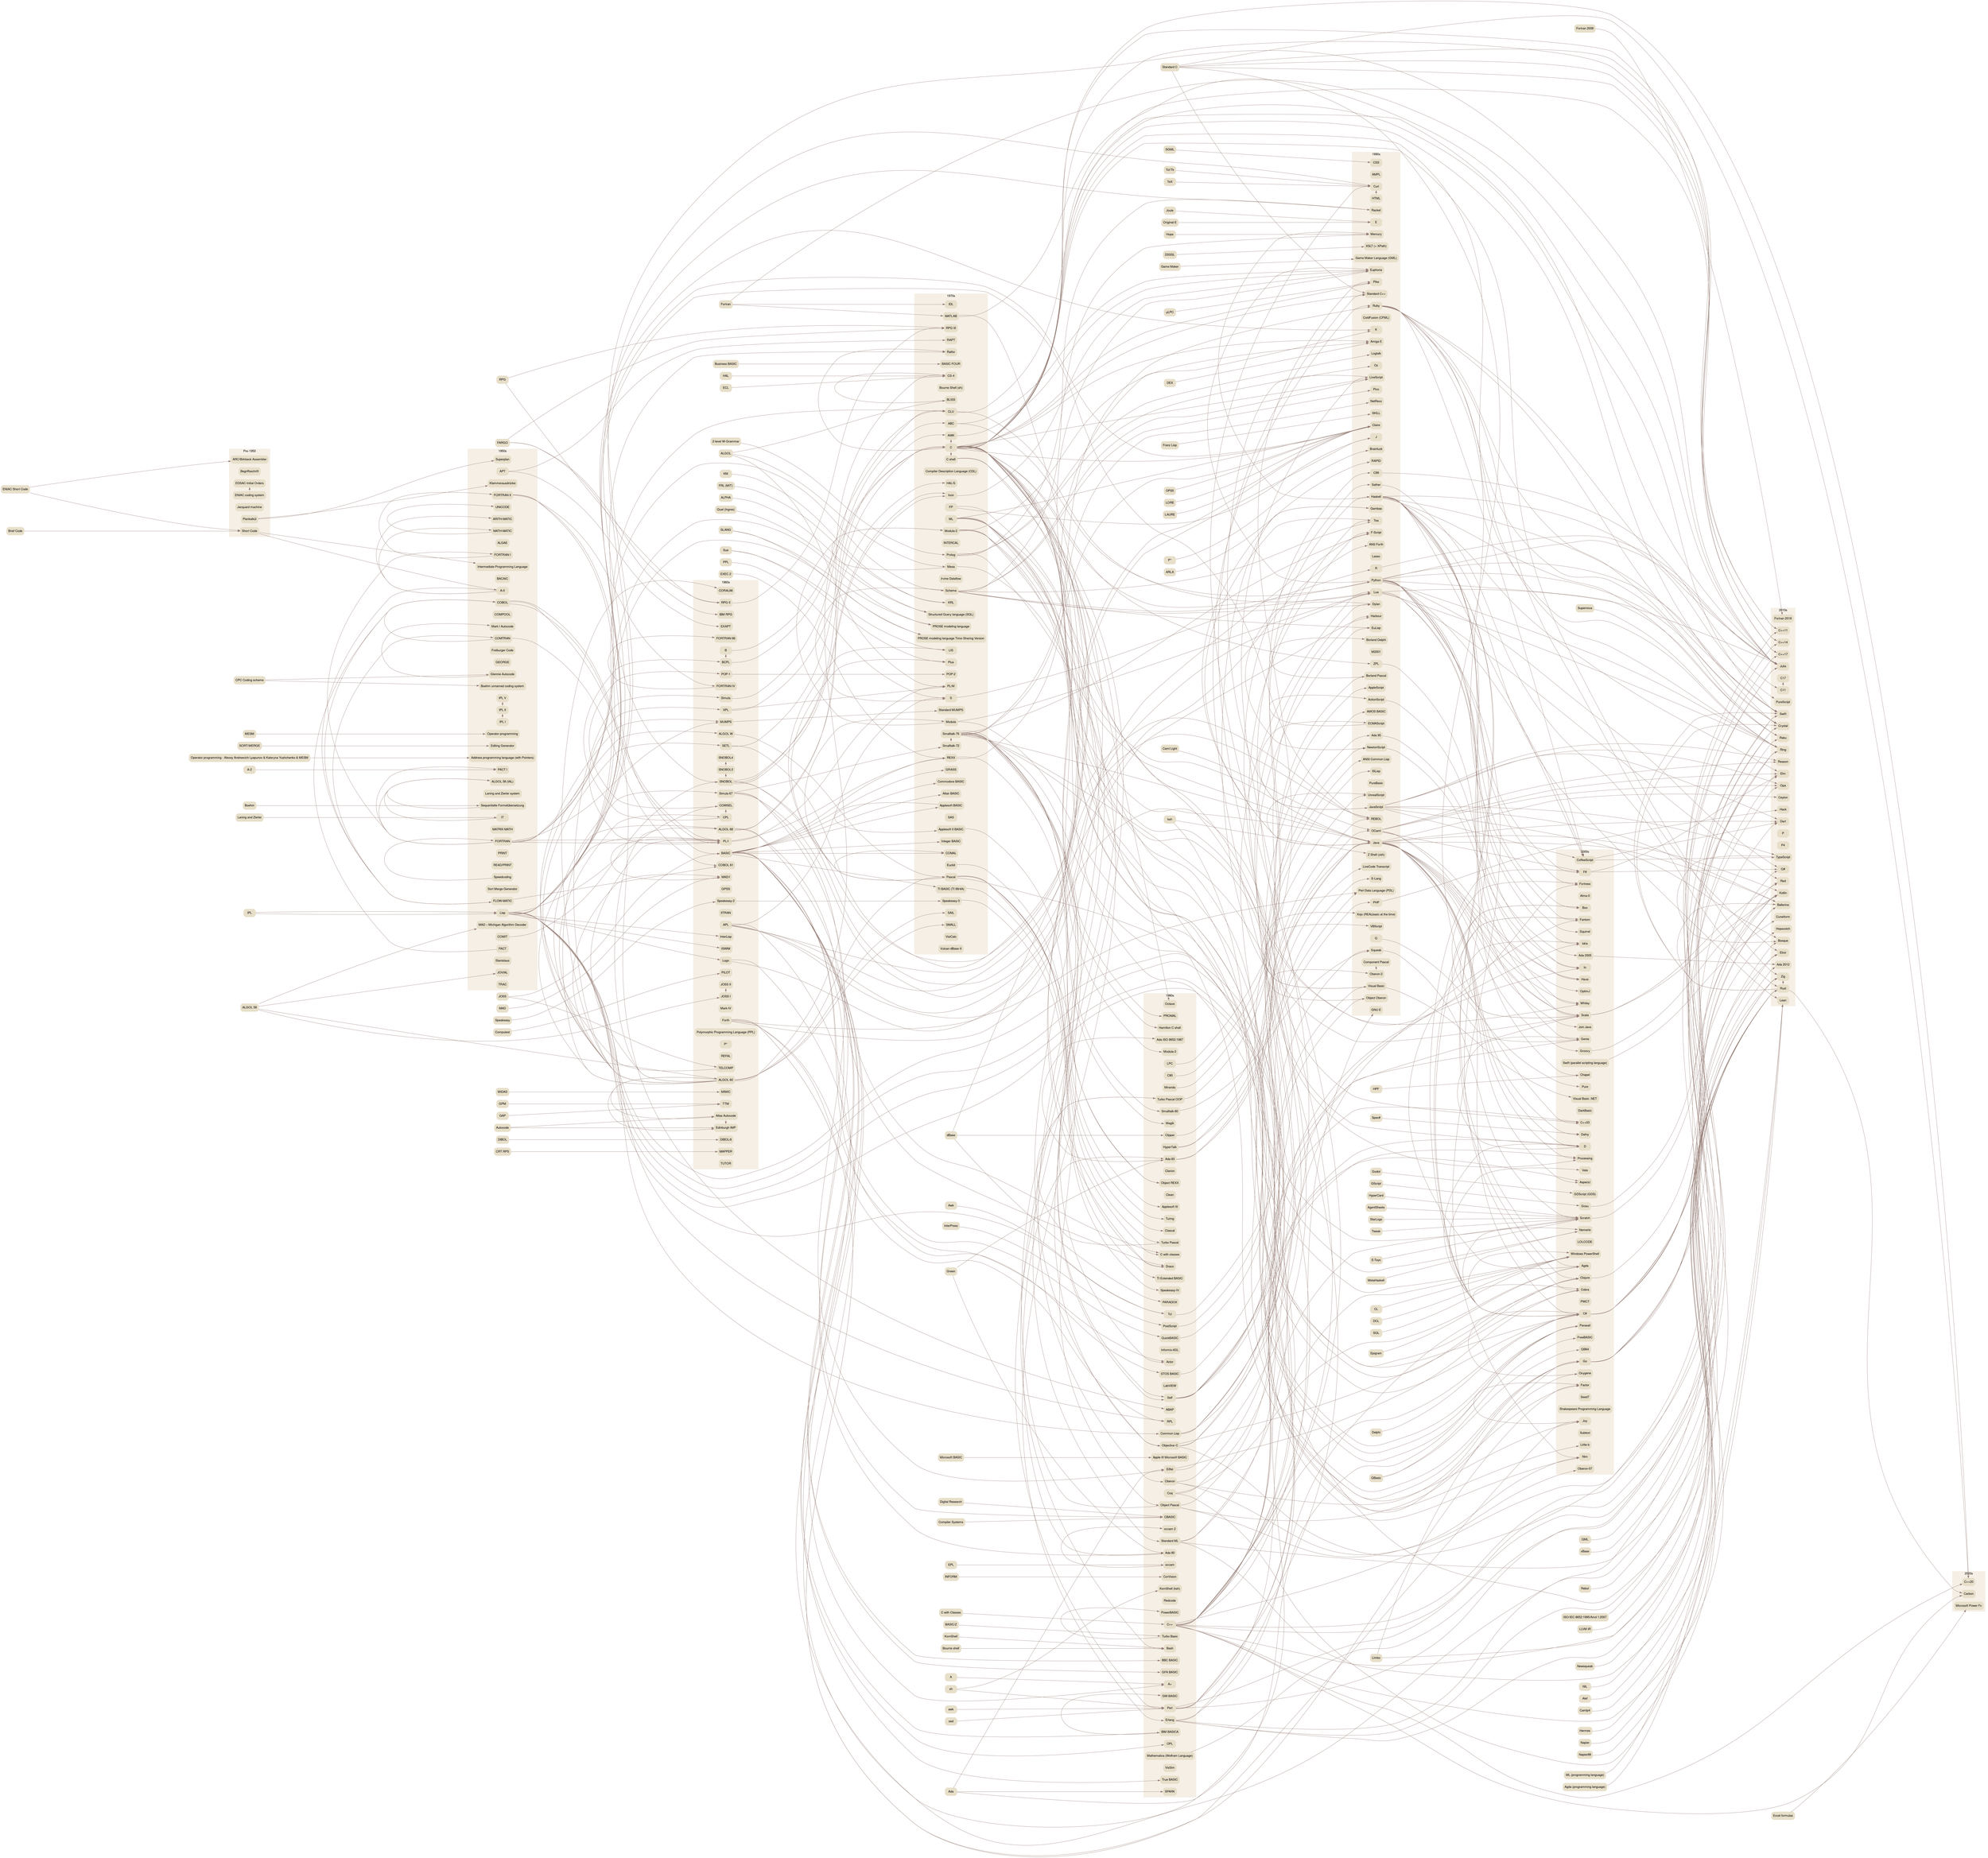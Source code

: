digraph languages {

  fontname="Helvetica,Arial,sans-serif";
  node[fontname="Helvetica,Arial,sans-serif"];
  edge[fontname="Helvetica,Arial,sans-serif",color="#967E76"];
  node[color="#E8DFCA",shape="box",style="filled,rounded"];
  newrank=true;
  rankdir=LR;
  ranksep=10;

  
    subgraph cluster4 {
      peripheries=0;
      bgcolor="#F5EFE6";
      label="Pre-1950";
      rank=same;
      
        "ARC/Birkbeck Assembler";
      
        "Begriffsschrift";
      
        "EDSAC Initial Orders";
      
        "ENIAC coding system";
      
        "Jacquard machine";
      
        "Plankalkül";
      
        "Short Code";
      
    }
  
    subgraph cluster5 {
      peripheries=0;
      bgcolor="#F5EFE6";
      label="1950s";
      rank=same;
      
        "A-0";
      
        "ALGAE";
      
        "ALGOL 58 (IAL)";
      
        "APT";
      
        "ARITH-MATIC";
      
        "Address programming language (with Pointers)";
      
        "BACAIC";
      
        "Boehm unnamed coding system";
      
        "COBOL";
      
        "COMIT";
      
        "COMPOOL";
      
        "COMTRAN";
      
        "Editing Generator";
      
        "FACT";
      
        "FLOW-MATIC";
      
        "FORTRAN";
      
        "FORTRAN I";
      
        "FORTRAN II";
      
        "Freiburger Code";
      
        "GEORGE";
      
        "Glennie Autocode";
      
        "IPL I";
      
        "IPL II";
      
        "IPL V";
      
        "IT";
      
        "Intermediate Programming Language";
      
        "JOVIAL";
      
        "Klammerausdrücke";
      
        "Laning and Zierler system";
      
        "Lisp";
      
        "MAD – Michigan Algorithm Decoder";
      
        "MATH-MATIC";
      
        "MATRIX MATH";
      
        "Mark I Autocode";
      
        "Operator programming";
      
        "PACT I";
      
        "PRINT";
      
        "READ/PRINT";
      
        "Sequentielle Formelübersetzung";
      
        "Short Code";
      
        "Sort Merge Generator";
      
        "Speedcoding";
      
        "Stanislaus";
      
        "Superplan";
      
        "TRAC";
      
        "UNICODE";
      
    }
  
    subgraph cluster6 {
      peripheries=0;
      bgcolor="#F5EFE6";
      label="1960s";
      rank=same;
      
        "ALGOL 60";
      
        "ALGOL 68";
      
        "ALGOL W";
      
        "APL";
      
        "Atlas Autocode";
      
        "B";
      
        "BASIC";
      
        "BCPL";
      
        "COBOL 61";
      
        "COMIT";
      
        "CORAL66";
      
        "COWSEL";
      
        "CPL";
      
        "DIBOL-8";
      
        "EXAPT";
      
        "Edinburgh IMP";
      
        "FORTRAN 66";
      
        "FORTRAN IV";
      
        "Forth";
      
        "GPSS";
      
        "IBM RPG";
      
        "IITRAN";
      
        "ISWIM";
      
        "InterLisp";
      
        "JOSS I";
      
        "JOSS II";
      
        "Logo";
      
        "MAD/I";
      
        "MAPPER";
      
        "MIMIC";
      
        "MUMPS";
      
        "Mark-IV";
      
        "PILOT";
      
        "PL/I";
      
        "POP-1";
      
        "Polymorphic Programming Language (PPL)";
      
        "P′′";
      
        "REFAL";
      
        "RPG II";
      
        "SETL";
      
        "SNOBOL";
      
        "SNOBOL3";
      
        "SNOBOL4";
      
        "Simula";
      
        "Simula 67";
      
        "Speakeasy-2";
      
        "TELCOMP";
      
        "TRAC";
      
        "TTM";
      
        "TUTOR";
      
        "XPL";
      
    }
  
    subgraph cluster7 {
      peripheries=0;
      bgcolor="#F5EFE6";
      label="1970s";
      rank=same;
      
        "ABC";
      
        "AWK";
      
        "Altair BASIC";
      
        "Applesoft BASIC";
      
        "Applesoft II BASIC";
      
        "BASIC FOUR";
      
        "BLISS";
      
        "Bourne Shell (sh)";
      
        "C";
      
        "C shell";
      
        "CLU";
      
        "COMAL";
      
        "CS-4";
      
        "Commodore BASIC";
      
        "Compiler Description Language (CDL)";
      
        "Euclid";
      
        "FP";
      
        "Forth";
      
        "GRASS";
      
        "HAL/S";
      
        "IDL";
      
        "INTERCAL";
      
        "Icon";
      
        "Integer BASIC";
      
        "Irvine Dataflow";
      
        "KRL";
      
        "LIS";
      
        "MATLAB";
      
        "ML";
      
        "Mesa";
      
        "Modula";
      
        "Modula-2";
      
        "PL/M";
      
        "POP-2";
      
        "PROSE modeling language";
      
        "PROSE modeling language Time-Sharing Version";
      
        "Pascal";
      
        "Plus";
      
        "Prolog";
      
        "RAPT";
      
        "REXX";
      
        "RPG III";
      
        "Ratfor";
      
        "S";
      
        "SAIL";
      
        "SAS";
      
        "SMALL";
      
        "Scheme";
      
        "Smalltalk-72";
      
        "Smalltalk-76";
      
        "Speakeasy-3";
      
        "Standard MUMPS";
      
        "Structured Query language (SQL)";
      
        "TI BASIC (TI 99/4A)";
      
        "VisiCalc";
      
        "Vulcan dBase-II";
      
    }
  
    subgraph cluster8 {
      peripheries=0;
      bgcolor="#F5EFE6";
      label="1980s";
      rank=same;
      
        "A+";
      
        "ABAP";
      
        "Actor";
      
        "Ada 80";
      
        "Ada 83";
      
        "Ada ISO 8652:1987";
      
        "Apple III Microsoft BASIC";
      
        "Applesoft III";
      
        "BBC BASIC";
      
        "Bash";
      
        "C with classes";
      
        "C++";
      
        "C90";
      
        "CBASIC";
      
        "Clarion";
      
        "Clascal";
      
        "Clean";
      
        "Clipper";
      
        "Common Lisp";
      
        "Coq";
      
        "CorVision";
      
        "Draco";
      
        "Eiffel";
      
        "Erlang";
      
        "GFA BASIC";
      
        "GW-BASIC";
      
        "Hamilton C shell";
      
        "HyperTalk";
      
        "IBM BASICA";
      
        "Informix-4GL";
      
        "KornShell (ksh)";
      
        "LPC";
      
        "LabVIEW";
      
        "Magik";
      
        "Mathematica (Wolfram Language)";
      
        "Miranda";
      
        "Modula-3";
      
        "OPL";
      
        "Oberon";
      
        "Object Pascal";
      
        "Object REXX";
      
        "Objective-C";
      
        "Octave";
      
        "PARADOX";
      
        "PROMAL";
      
        "Perl";
      
        "PostScript";
      
        "PowerBASIC";
      
        "QuickBASIC";
      
        "RPL";
      
        "Redcode";
      
        "SPARK";
      
        "STOS BASIC";
      
        "Self";
      
        "Smalltalk-80";
      
        "Speakeasy-IV";
      
        "Standard ML";
      
        "TI Extended BASIC";
      
        "Tcl";
      
        "True BASIC";
      
        "Turbo Basic";
      
        "Turbo Pascal";
      
        "Turbo Pascal OOP";
      
        "Turing";
      
        "VisSim";
      
        "occam";
      
        "occam 2";
      
    }
  
    subgraph cluster9 {
      peripheries=0;
      bgcolor="#F5EFE6";
      label="1990s";
      rank=same;
      
        "AMOS BASIC";
      
        "AMPL";
      
        "ANS Forth";
      
        "ANSI Common Lisp";
      
        "ActionScript";
      
        "Ada 95";
      
        "Amiga E";
      
        "AppleScript";
      
        "Borland Delphi";
      
        "Borland Pascal";
      
        "Brainfuck";
      
        "C99";
      
        "CSS";
      
        "Claire";
      
        "ColdFusion (CFML)";
      
        "Component Pascal";
      
        "Curl";
      
        "Dylan";
      
        "E";
      
        "ECMAScript";
      
        "EuLisp";
      
        "Euphoria";
      
        "F-Script";
      
        "GNU E";
      
        "Gambas";
      
        "Game Maker Language (GML)";
      
        "HTML";
      
        "Harbour";
      
        "Haskell";
      
        "ISLisp";
      
        "J";
      
        "Java";
      
        "JavaScript";
      
        "K";
      
        "Lasso";
      
        "LiveCode Transcript";
      
        "LiveScript";
      
        "Logtalk";
      
        "Lua";
      
        "M2001";
      
        "Mercury";
      
        "NetRexx";
      
        "NewtonScript";
      
        "OCaml";
      
        "Oberon-2";
      
        "Object Oberon";
      
        "Oz";
      
        "PHP";
      
        "Perl Data Language (PDL)";
      
        "Pico";
      
        "Pike";
      
        "PureBasic";
      
        "Python";
      
        "Q";
      
        "R";
      
        "RAPID";
      
        "REBOL";
      
        "Racket";
      
        "Ruby";
      
        "S-Lang";
      
        "SKILL";
      
        "Sather";
      
        "Self";
      
        "Squeak";
      
        "Standard C++";
      
        "Tea";
      
        "UnrealScript";
      
        "VBScript";
      
        "Visual Basic";
      
        "XSLT (+ XPath)";
      
        "Xojo (REALbasic at the time)";
      
        "Z Shell (zsh)";
      
        "ZPL";
      
    }
  
    subgraph cluster10 {
      peripheries=0;
      bgcolor="#F5EFE6";
      label="2000s";
      rank=same;
      
        "Ada 2005";
      
        "Agda";
      
        "Alma-0";
      
        "AspectJ";
      
        "Boo";
      
        "C#";
      
        "C++03";
      
        "Chapel";
      
        "Clojure";
      
        "Cobra";
      
        "CoffeeScript";
      
        "D";
      
        "Dafny";
      
        "DarkBasic";
      
        "F#";
      
        "Factor";
      
        "Fantom";
      
        "Fortress";
      
        "FreeBASIC";
      
        "GDScript (GDS)";
      
        "Genie";
      
        "Go";
      
        "Gosu";
      
        "Groovy";
      
        "Haxe";
      
        "Idris";
      
        "Io";
      
        "Join Java";
      
        "Joy";
      
        "LOLCODE";
      
        "Little b";
      
        "Nemerle";
      
        "Nim";
      
        "Oberon-07";
      
        "OptimJ";
      
        "Oxygene";
      
        "PWCT";
      
        "Parasail";
      
        "Processing";
      
        "Pure";
      
        "QB64";
      
        "Scala";
      
        "Scratch";
      
        "Seed7";
      
        "Shakespeare Programming Language";
      
        "Squirrel";
      
        "Subtext";
      
        "Swift (parallel scripting language)";
      
        "Vala";
      
        "Visual Basic .NET";
      
        "Whiley";
      
        "Windows PowerShell";
      
    }
  
    subgraph cluster11 {
      peripheries=0;
      bgcolor="#F5EFE6";
      label="2010s";
      rank=same;
      
        "Ada 2012";
      
        "Ballerina";
      
        "Bosque";
      
        "C++11";
      
        "C++14";
      
        "C++17";
      
        "C11";
      
        "C17";
      
        "Ceylon";
      
        "Crystal";
      
        "Cuneiform";
      
        "Dart";
      
        "Elixir";
      
        "Elm";
      
        "Fortran 2018";
      
        "Hack";
      
        "Hopscotch";
      
        "Julia";
      
        "Kotlin";
      
        "Lean";
      
        "Opa";
      
        "P";
      
        "P4";
      
        "PureScript";
      
        "Q#";
      
        "Raku";
      
        "Reason";
      
        "Red";
      
        "Ring";
      
        "Rust";
      
        "Swift";
      
        "TypeScript";
      
        "Zig";
      
    }
  
    subgraph cluster12 {
      peripheries=0;
      bgcolor="#F5EFE6";
      label="2020s";
      rank=same;
      
        "C++20";
      
        "Carbon";
      
        "Microsoft Power Fx";
      
    }
  

  
    
      
        "ENIAC Short Code" -> "ARC/Birkbeck Assembler";
      
    
      
        "ENIAC coding system" -> "EDSAC Initial Orders";
      
    
      
        "ENIAC Short Code" -> "Short Code";
      
    
  
    
      
        "Brief Code" -> "Short Code";
      
    
      
        "Plankalkül" -> "Superplan";
      
    
      
        "Short Code" -> "Intermediate Programming Language";
      
    
      
        "CPC Coding scheme" -> "Boehm unnamed coding system";
      
    
      
        "Plankalkül" -> "Klammerausdrücke";
      
    
      
        "Short Code" -> "A-0";
      
    
      
        "CPC Coding scheme" -> "Glennie Autocode";
      
    
      
        "MESM" -> "Operator programming";
      
    
      
        "SORT/MERGE" -> "Editing Generator";
      
    
      
        "Glennie Autocode" -> "Mark I Autocode";
      
    
      
        "Speedcoding" -> "FORTRAN";
      
    
      
        "A-0" -> "ARITH-MATIC";
      
    
      
        "A-0" -> "MATH-MATIC";
      
    
      
        "Operator programming - Alexey Andreevich Lyapunov & Kateryna Yushchenko & MESM" -> "Address programming language (with Pointers)";
      
    
      
        "A-0" -> "FLOW-MATIC";
      
    
      
        "FORTRAN" -> "PACT I";
      
    
      
        "A-2" -> "PACT I";
      
    
      
        "Boehm" -> "Sequentielle Formelübersetzung";
      
    
      
        "Laning and Zierler" -> "IT";
      
    
      
        "IPL I" -> "IPL II";
      
    
      
        "IPL" -> "Lisp";
      
    
      
        "FLOW-MATIC" -> "COMTRAN";
      
    
      
        "FORTRAN" -> "FORTRAN I";
      
    
      
        "MATH-MATIC" -> "UNICODE";
      
    
      
        "FORTRAN I" -> "FORTRAN II";
      
    
      
        "FORTRAN" -> "ALGOL 58 (IAL)";
      
    
      
        "IT" -> "ALGOL 58 (IAL)";
      
    
      
        "Sequentielle Formelübersetzung" -> "ALGOL 58 (IAL)";
      
    
      
        "IPL II" -> "IPL V";
      
    
      
        "FLOW-MATIC" -> "COBOL";
      
    
      
        "COMTRAN" -> "COBOL";
      
    
      
        "FACT" -> "COBOL";
      
    
      
        "ALGOL 58" -> "JOVIAL";
      
    
      
        "IPL" -> "Lisp";
      
    
      
        "ALGOL 58" -> "MAD – Michigan Algorithm Decoder";
      
    
  
    
      
        "ALGOL 58" -> "ALGOL 60";
      
    
      
        "FLOW-MATIC" -> "COBOL 61";
      
    
      
        "COMTRAN" -> "COBOL 61";
      
    
      
        "FORTRAN II" -> "FORTRAN IV";
      
    
      
        "ALGOL 60" -> "Simula";
      
    
      
        "FORTRAN II" -> "SNOBOL";
      
    
      
        "COMIT" -> "SNOBOL";
      
    
      
        "ALGOL 60" -> "CPL";
      
    
      
        "SNOBOL" -> "SNOBOL3";
      
    
      
        "ALGOL 60" -> "ALGOL 68";
      
    
      
        "ALGOL 58" -> "JOSS I";
      
    
      
        "MIDAS" -> "MIMIC";
      
    
      
        "CPL" -> "COWSEL";
      
    
      
        "Lisp" -> "COWSEL";
      
    
      
        "ALGOL 60" -> "PL/I";
      
    
      
        "COBOL" -> "PL/I";
      
    
      
        "FORTRAN" -> "PL/I";
      
    
      
        "FORTRAN II" -> "BASIC";
      
    
      
        "JOSS" -> "BASIC";
      
    
      
        "FARGO" -> "IBM RPG";
      
    
      
        "Speakeasy" -> "Speakeasy-2";
      
    
      
        "FARGO" -> "RPG II";
      
    
      
        "RPG" -> "RPG II";
      
    
      
        "MAD" -> "MAD/I";
      
    
      
        "ALGOL 60" -> "MAD/I";
      
    
      
        "PL/I" -> "MAD/I";
      
    
      
        "JOSS" -> "TELCOMP";
      
    
      
        "ALGOL 60" -> "Atlas Autocode";
      
    
      
        "Autocode" -> "Atlas Autocode";
      
    
      
        "JOSS I" -> "JOSS II";
      
    
      
        "ALGOL 60" -> "ALGOL W";
      
    
      
        "FORTRAN IV" -> "FORTRAN 66";
      
    
      
        "Lisp" -> "ISWIM";
      
    
      
        "ALGOL 60" -> "CORAL66";
      
    
      
        "CPL" -> "BCPL";
      
    
      
        "FORTRAN" -> "MUMPS";
      
    
      
        "TELCOMP" -> "MUMPS";
      
    
      
        "ALGOL 60" -> "Simula 67";
      
    
      
        "Lisp" -> "InterLisp";
      
    
      
        "APT" -> "EXAPT";
      
    
      
        "SNOBOL3" -> "SNOBOL4";
      
    
      
        "PL/I" -> "XPL";
      
    
      
        "ALGOL 60" -> "ALGOL 68";
      
    
      
        "COWSEL" -> "POP-1";
      
    
      
        "DIBOL" -> "DIBOL-8";
      
    
      
        "Lisp" -> "Logo";
      
    
      
        "CRT RPS" -> "MAPPER";
      
    
      
        "GAP" -> "TTM";
      
    
      
        "GPM" -> "TTM";
      
    
      
        "Computest" -> "PILOT";
      
    
      
        "ALGOL 60" -> "PL/I";
      
    
      
        "COBOL" -> "PL/I";
      
    
      
        "FORTRAN" -> "PL/I";
      
    
      
        "BCPL" -> "B";
      
    
      
        "ALGOL 60" -> "SETL";
      
    
      
        "ALGOL 60" -> "Edinburgh IMP";
      
    
      
        "Autocode" -> "Edinburgh IMP";
      
    
      
        "Atlas Autocode" -> "Edinburgh IMP";
      
    
  
    
      
        "POP-1" -> "POP-2";
      
    
      
        "ALGOL 60" -> "SAIL";
      
    
      
        "ALGOL 60" -> "Pascal";
      
    
      
        "ALGOL W" -> "Pascal";
      
    
      
        "ALGOL" -> "BLISS";
      
    
      
        "KM" -> "KRL";
      
    
      
        "FRL (MIT)" -> "KRL";
      
    
      
        "Simula 67" -> "Smalltalk-72";
      
    
      
        "PL/I" -> "PL/M";
      
    
      
        "ALGOL" -> "PL/M";
      
    
      
        "XPL" -> "PL/M";
      
    
      
        "B" -> "C";
      
    
      
        "BCPL" -> "C";
      
    
      
        "ALGOL 68" -> "C";
      
    
      
        "2-level W-Grammar" -> "Prolog";
      
    
      
        "ALPHA" -> "Structured Query language (SQL)";
      
    
      
        "Quel (Ingres)" -> "Structured Query language (SQL)";
      
    
      
        "Pascal" -> "COMAL";
      
    
      
        "BASIC" -> "COMAL";
      
    
      
        "Pascal" -> "LIS";
      
    
      
        "Sue" -> "LIS";
      
    
      
        "Speakeasy-2" -> "Speakeasy-3";
      
    
      
        "ALGOL 60" -> "CLU";
      
    
      
        "Lisp" -> "CLU";
      
    
      
        "Simula" -> "CLU";
      
    
      
        "BASIC" -> "GRASS";
      
    
      
        "Business BASIC" -> "BASIC FOUR";
      
    
      
        "SLANG" -> "PROSE modeling language";
      
    
      
        "FORTRAN" -> "PROSE modeling language";
      
    
      
        "SETL" -> "ABC";
      
    
      
        "SLANG" -> "PROSE modeling language Time-Sharing Version";
      
    
      
        "FORTRAN" -> "PROSE modeling language Time-Sharing Version";
      
    
      
        "Lisp" -> "Scheme";
      
    
      
        "BASIC" -> "Altair BASIC";
      
    
      
        "ALGOL 68" -> "CS-4";
      
    
      
        "BLISS" -> "CS-4";
      
    
      
        "ECL" -> "CS-4";
      
    
      
        "HAL" -> "CS-4";
      
    
      
        "Pascal" -> "Modula";
      
    
      
        "Pascal" -> "Plus";
      
    
      
        "Sue" -> "Plus";
      
    
      
        "Smalltalk-72" -> "Smalltalk-76";
      
    
      
        "ALGOL" -> "Mesa";
      
    
      
        "C" -> "Ratfor";
      
    
      
        "FORTRAN" -> "Ratfor";
      
    
      
        "APL" -> "S";
      
    
      
        "PPL" -> "S";
      
    
      
        "Scheme" -> "S";
      
    
      
        "BASIC" -> "Integer BASIC";
      
    
      
        "BASIC" -> "Commodore BASIC";
      
    
      
        "Fortran" -> "IDL";
      
    
      
        "MUMPS" -> "Standard MUMPS";
      
    
      
        "SNOBOL" -> "Icon";
      
    
      
        "BASIC" -> "Applesoft BASIC";
      
    
      
        "APT" -> "RAPT";
      
    
      
        "C" -> "C shell";
      
    
      
        "FARGO" -> "RPG III";
      
    
      
        "RPG" -> "RPG III";
      
    
      
        "RPG II" -> "RPG III";
      
    
      
        "XPL" -> "HAL/S";
      
    
      
        "Applesoft BASIC" -> "Applesoft II BASIC";
      
    
      
        "Fortran" -> "MATLAB";
      
    
      
        "ALGOL 60" -> "SMALL";
      
    
      
        "BASIC" -> "TI BASIC (TI 99/4A)";
      
    
      
        "Modula" -> "Modula-2";
      
    
      
        "Mesa" -> "Modula-2";
      
    
      
        "PL/I" -> "REXX";
      
    
      
        "BASIC" -> "REXX";
      
    
      
        "EXEC 2" -> "REXX";
      
    
      
        "C" -> "AWK";
      
    
      
        "SNOBOL" -> "AWK";
      
    
      
        "SNOBOL" -> "Icon";
      
    
  
    
      
        "ALGOL 68" -> "Ada 80";
      
    
      
        "Green" -> "Ada 80";
      
    
      
        "C" -> "C with classes";
      
    
      
        "Simula 67" -> "C with classes";
      
    
      
        "Applesoft II BASIC" -> "Applesoft III";
      
    
      
        "Microsoft BASIC" -> "Apple III Microsoft BASIC";
      
    
      
        "BASIC" -> "CBASIC";
      
    
      
        "Compiler Systems" -> "CBASIC";
      
    
      
        "Digital Research" -> "CBASIC";
      
    
      
        "Smalltalk-76" -> "Smalltalk-80";
      
    
      
        "TI BASIC (TI 99/4A)" -> "TI Extended BASIC";
      
    
      
        "BASIC" -> "BBC BASIC";
      
    
      
        "BASIC" -> "IBM BASICA";
      
    
      
        "Speakeasy-3" -> "Speakeasy-IV";
      
    
      
        "Pascal" -> "Draco";
      
    
      
        "C" -> "Draco";
      
    
      
        "ALGOL 68" -> "Draco";
      
    
      
        "InterPress" -> "PostScript";
      
    
      
        "Euclid" -> "Turing";
      
    
      
        "IBM BASICA" -> "GW-BASIC";
      
    
      
        "Pascal" -> "Turbo Pascal";
      
    
      
        "Ada 80" -> "Ada 83";
      
    
      
        "Green" -> "Ada 83";
      
    
      
        "Smalltalk-76" -> "Objective-C";
      
    
      
        "C" -> "Objective-C";
      
    
      
        "C with Classes" -> "C++";
      
    
      
        "BASIC" -> "True BASIC";
      
    
      
        "EPL" -> "occam";
      
    
      
        "COBOL" -> "ABAP";
      
    
      
        "sh" -> "KornShell (ksh)";
      
    
      
        "Pascal" -> "Clascal";
      
    
      
        "dBase" -> "Clipper";
      
    
      
        "Lisp" -> "Common Lisp";
      
    
      
        "Forth" -> "RPL";
      
    
      
        "Lisp" -> "RPL";
      
    
      
        "ML" -> "Standard ML";
      
    
      
        "BASIC" -> "OPL";
      
    
      
        "dBase" -> "PARADOX";
      
    
      
        "BASIC" -> "QuickBASIC";
      
    
      
        "INFORM" -> "CorVision";
      
    
      
        "Simula 67" -> "Eiffel";
      
    
      
        "Ada" -> "Eiffel";
      
    
      
        "BASIC" -> "GFA BASIC";
      
    
      
        "Pascal" -> "Object Pascal";
      
    
      
        "C" -> "PROMAL";
      
    
      
        "Prolog" -> "Erlang";
      
    
      
        "Ada 83" -> "Ada ISO 8652:1987";
      
    
      
        "Smalltalk-76" -> "Self";
      
    
      
        "occam" -> "occam 2";
      
    
      
        "C" -> "Perl";
      
    
      
        "sed" -> "Perl";
      
    
      
        "awk" -> "Perl";
      
    
      
        "sh" -> "Perl";
      
    
      
        "Modula-2" -> "Oberon";
      
    
      
        "BASIC/Z" -> "Turbo Basic";
      
    
      
        "MATLAB" -> "Octave";
      
    
      
        "Awk" -> "Tcl";
      
    
      
        "Lisp" -> "Tcl";
      
    
      
        "BASIC" -> "STOS BASIC";
      
    
      
        "Forth" -> "Actor";
      
    
      
        "Smalltalk-76" -> "Actor";
      
    
      
        "REXX" -> "Object REXX";
      
    
      
        "Smalltalk-76" -> "Object REXX";
      
    
      
        "Ada" -> "SPARK";
      
    
      
        "APL" -> "A+";
      
    
      
        "A" -> "A+";
      
    
      
        "C shell" -> "Hamilton C shell";
      
    
      
        "Turbo Pascal" -> "Turbo Pascal OOP";
      
    
      
        "Object Pascal" -> "Turbo Pascal OOP";
      
    
      
        "Modula-2" -> "Modula-3";
      
    
      
        "Turbo Basic" -> "PowerBASIC";
      
    
      
        "Bourne shell" -> "Bash";
      
    
      
        "C shell" -> "Bash";
      
    
      
        "KornShell" -> "Bash";
      
    
      
        "Smalltalk-76" -> "Magik";
      
    
  
    
      
        "Eiffel" -> "Sather";
      
    
      
        "STOS BASIC" -> "AMOS BASIC";
      
    
      
        "Oberon" -> "Object Oberon";
      
    
      
        "APL" -> "J";
      
    
      
        "FP" -> "J";
      
    
      
        "Miranda" -> "Haskell";
      
    
      
        "Common Lisp" -> "EuLisp";
      
    
      
        "Scheme" -> "EuLisp";
      
    
      
        "ksh" -> "Z Shell (zsh)";
      
    
      
        "Franz Lisp" -> "SKILL";
      
    
      
        "C++" -> "GNU E";
      
    
      
        "Object Oberon" -> "Oberon-2";
      
    
      
        "Prolog" -> "Oz";
      
    
      
        "ABC" -> "Python";
      
    
      
        "C" -> "Python";
      
    
      
        "QuickBASIC" -> "Visual Basic";
      
    
      
        "Turbo Pascal OOP" -> "Borland Pascal";
      
    
      
        "Common Lisp" -> "Dylan";
      
    
      
        "Scheme" -> "Dylan";
      
    
      
        "PostScript" -> "S-Lang";
      
    
      
        "Smalltalk-76" -> "Self";
      
    
      
        "DEX" -> "Amiga E";
      
    
      
        "C" -> "Amiga E";
      
    
      
        "Modula-2" -> "Amiga E";
      
    
      
        "P'′" -> "Brainfuck";
      
    
      
        "HyperTalk" -> "LiveCode Transcript";
      
    
      
        "HyperTalk" -> "AppleScript";
      
    
      
        "APL" -> "K";
      
    
      
        "Lisp" -> "K";
      
    
      
        "Scheme" -> "Lua";
      
    
      
        "SNOBOL" -> "Lua";
      
    
      
        "Modula" -> "Lua";
      
    
      
        "CLU" -> "Lua";
      
    
      
        "C++" -> "Lua";
      
    
      
        "S" -> "R";
      
    
      
        "C" -> "ZPL";
      
    
      
        "Self" -> "NewtonScript";
      
    
      
        "Dylan" -> "NewtonScript";
      
    
      
        "SNOBOL" -> "Euphoria";
      
    
      
        "AWK" -> "Euphoria";
      
    
      
        "ABC" -> "Euphoria";
      
    
      
        "Icon" -> "Euphoria";
      
    
      
        "Python" -> "Euphoria";
      
    
      
        "Smalltalk-76" -> "Claire";
      
    
      
        "SETL" -> "Claire";
      
    
      
        "OPS5" -> "Claire";
      
    
      
        "Lisp" -> "Claire";
      
    
      
        "ML" -> "Claire";
      
    
      
        "C" -> "Claire";
      
    
      
        "LORE" -> "Claire";
      
    
      
        "LAURE" -> "Claire";
      
    
      
        "Common Lisp" -> "ANSI Common Lisp";
      
    
      
        "ARLA" -> "RAPID";
      
    
      
        "LPC" -> "Pike";
      
    
      
        "C" -> "Pike";
      
    
      
        "µLPC" -> "Pike";
      
    
      
        "Forth" -> "ANS Forth";
      
    
      
        "Ada 83" -> "Ada 95";
      
    
      
        "Borland Pascal" -> "Borland Delphi";
      
    
      
        "C" -> "Java";
      
    
      
        "Simula 67" -> "Java";
      
    
      
        "C++" -> "Java";
      
    
      
        "Smalltalk-76" -> "Java";
      
    
      
        "Ada 83" -> "Java";
      
    
      
        "Objective-C" -> "Java";
      
    
      
        "Mesa" -> "Java";
      
    
      
        "Self" -> "LiveScript";
      
    
      
        "C" -> "LiveScript";
      
    
      
        "Scheme" -> "LiveScript";
      
    
      
        "Prolog" -> "Mercury";
      
    
      
        "Hope" -> "Mercury";
      
    
      
        "Haskell" -> "Mercury";
      
    
      
        "Perl" -> "PHP";
      
    
      
        "Smalltalk-76" -> "Ruby";
      
    
      
        "Perl" -> "Ruby";
      
    
      
        "LiveScript" -> "JavaScript";
      
    
      
        "Scheme" -> "Racket";
      
    
      
        "Lisp" -> "Racket";
      
    
      
        "SGML" -> "CSS";
      
    
      
        "Lisp" -> "Curl";
      
    
      
        "C++" -> "Curl";
      
    
      
        "Tcl/Tk" -> "Curl";
      
    
      
        "TeX" -> "Curl";
      
    
      
        "HTML" -> "Curl";
      
    
      
        "APL" -> "Perl Data Language (PDL)";
      
    
      
        "Perl" -> "Perl Data Language (PDL)";
      
    
      
        "Visual Basic" -> "VBScript";
      
    
      
        "Caml Light" -> "OCaml";
      
    
      
        "Standard ML" -> "OCaml";
      
    
      
        "REXX" -> "NetRexx";
      
    
      
        "Oberon-2" -> "Component Pascal";
      
    
      
        "Joule" -> "E";
      
    
      
        "Original-E" -> "E";
      
    
      
        "Scheme" -> "Pico";
      
    
      
        "Smalltalk-80" -> "Squeak";
      
    
      
        "Self" -> "Squeak";
      
    
      
        "JavaScript" -> "ECMAScript";
      
    
      
        "Smalltalk-76" -> "F-Script";
      
    
      
        "APL" -> "F-Script";
      
    
      
        "Objective-C" -> "F-Script";
      
    
      
        "Common Lisp" -> "ISLisp";
      
    
      
        "Java" -> "Tea";
      
    
      
        "Scheme" -> "Tea";
      
    
      
        "Tcl" -> "Tea";
      
    
      
        "Self" -> "REBOL";
      
    
      
        "Forth" -> "REBOL";
      
    
      
        "Lisp" -> "REBOL";
      
    
      
        "Logo" -> "REBOL";
      
    
      
        "Prolog" -> "Logtalk";
      
    
      
        "ECMAScript" -> "ActionScript";
      
    
      
        "C++" -> "Standard C++";
      
    
      
        "Standard C" -> "Standard C++";
      
    
      
        "C" -> "Standard C++";
      
    
      
        "C++" -> "UnrealScript";
      
    
      
        "Java" -> "UnrealScript";
      
    
      
        "DSSSL" -> "XSLT (+ XPath)";
      
    
      
        "Visual Basic" -> "Xojo (REALbasic at the time)";
      
    
      
        "C90" -> "C99";
      
    
      
        "Visual Basic" -> "Gambas";
      
    
      
        "Java" -> "Gambas";
      
    
      
        "Game Maker" -> "Game Maker Language (GML)";
      
    
      
        "dBase" -> "Harbour";
      
    
      
        "Clipper" -> "Harbour";
      
    
  
    
      
        "Java" -> "Join Java";
      
    
      
        "C" -> "C#";
      
    
      
        "C++" -> "C#";
      
    
      
        "Java" -> "C#";
      
    
      
        "Delphi" -> "C#";
      
    
      
        "Modula-2" -> "C#";
      
    
      
        "FP" -> "Joy";
      
    
      
        "Forth" -> "Joy";
      
    
      
        "Java" -> "AspectJ";
      
    
      
        "Common Lisp" -> "AspectJ";
      
    
      
        "C" -> "D";
      
    
      
        "C++" -> "D";
      
    
      
        "C#" -> "D";
      
    
      
        "Java" -> "D";
      
    
      
        "Java" -> "Processing";
      
    
      
        "C" -> "Processing";
      
    
      
        "C++" -> "Processing";
      
    
      
        "Visual Basic" -> "Visual Basic .NET";
      
    
      
        "Godot" -> "GDScript (GDS)";
      
    
      
        "Self" -> "Io";
      
    
      
        "NewtonScript" -> "Io";
      
    
      
        "Lua" -> "Io";
      
    
      
        "GScript" -> "Gosu";
      
    
      
        "Logo" -> "Scratch";
      
    
      
        "Smalltalk-76" -> "Scratch";
      
    
      
        "Squeak" -> "Scratch";
      
    
      
        "E-Toys" -> "Scratch";
      
    
      
        "HyperCard" -> "Scratch";
      
    
      
        "AgentSheets" -> "Scratch";
      
    
      
        "StarLogo" -> "Scratch";
      
    
      
        "Tweak" -> "Scratch";
      
    
      
        "C#" -> "Nemerle";
      
    
      
        "ML" -> "Nemerle";
      
    
      
        "MetaHaskell" -> "Nemerle";
      
    
      
        "Joy" -> "Factor";
      
    
      
        "Forth" -> "Factor";
      
    
      
        "Lisp" -> "Factor";
      
    
      
        "Smalltalk-76" -> "Scala";
      
    
      
        "Java" -> "Scala";
      
    
      
        "Haskell" -> "Scala";
      
    
      
        "Standard ML" -> "Scala";
      
    
      
        "OCaml" -> "Scala";
      
    
      
        "C++" -> "C++03";
      
    
      
        "Standard C" -> "C++03";
      
    
      
        "C" -> "C++03";
      
    
      
        "Lua" -> "Squirrel";
      
    
      
        "Python" -> "Boo";
      
    
      
        "C#" -> "Boo";
      
    
      
        "QBasic" -> "FreeBASIC";
      
    
      
        "Java" -> "Groovy";
      
    
      
        "Lisp" -> "Little b";
      
    
      
        "C#" -> "Fantom";
      
    
      
        "Scala" -> "Fantom";
      
    
      
        "Ruby" -> "Fantom";
      
    
      
        "Erlang" -> "Fantom";
      
    
      
        "OCaml" -> "F#";
      
    
      
        "C#" -> "F#";
      
    
      
        "Haskell" -> "F#";
      
    
      
        "ActionScript" -> "Haxe";
      
    
      
        "OCaml" -> "Haxe";
      
    
      
        "Java" -> "Haxe";
      
    
      
        "Object Pascal" -> "Oxygene";
      
    
      
        "C#" -> "Oxygene";
      
    
      
        "Python" -> "Cobra";
      
    
      
        "C#" -> "Cobra";
      
    
      
        "Eiffel" -> "Cobra";
      
    
      
        "Objective-C" -> "Cobra";
      
    
      
        "C#" -> "Windows PowerShell";
      
    
      
        "ksh" -> "Windows PowerShell";
      
    
      
        "Perl" -> "Windows PowerShell";
      
    
      
        "CL" -> "Windows PowerShell";
      
    
      
        "DCL" -> "Windows PowerShell";
      
    
      
        "SQL" -> "Windows PowerShell";
      
    
      
        "Java" -> "OptimJ";
      
    
      
        "Scala" -> "Fortress";
      
    
      
        "ML" -> "Fortress";
      
    
      
        "Haskell" -> "Fortress";
      
    
      
        "C#" -> "Vala";
      
    
      
        "Ada 95" -> "Ada 2005";
      
    
      
        "Coq" -> "Agda";
      
    
      
        "Epigram" -> "Agda";
      
    
      
        "Haskell" -> "Agda";
      
    
      
        "QBasic" -> "QB64";
      
    
      
        "Lisp" -> "Clojure";
      
    
      
        "ML" -> "Clojure";
      
    
      
        "Haskell" -> "Clojure";
      
    
      
        "Erlang" -> "Clojure";
      
    
      
        "Oberon" -> "Oberon-07";
      
    
      
        "Python" -> "Nim";
      
    
      
        "Lisp" -> "Nim";
      
    
      
        "Object Pascal" -> "Nim";
      
    
      
        "Python" -> "Genie";
      
    
      
        "Boo" -> "Genie";
      
    
      
        "D" -> "Genie";
      
    
      
        "Object Pascal" -> "Genie";
      
    
      
        "Q" -> "Pure";
      
    
      
        "HPF" -> "Chapel";
      
    
      
        "ZPL" -> "Chapel";
      
    
      
        "C" -> "Go";
      
    
      
        "Oberon" -> "Go";
      
    
      
        "Limbo" -> "Go";
      
    
      
        "Smalltalk-76" -> "Go";
      
    
      
        "JavaScript" -> "CoffeeScript";
      
    
      
        "Ruby" -> "CoffeeScript";
      
    
      
        "Python" -> "CoffeeScript";
      
    
      
        "Haskell" -> "CoffeeScript";
      
    
      
        "Haskell" -> "Idris";
      
    
      
        "Agda" -> "Idris";
      
    
      
        "Coq" -> "Idris";
      
    
      
        "Modula" -> "Parasail";
      
    
      
        "Ada" -> "Parasail";
      
    
      
        "Pascal" -> "Parasail";
      
    
      
        "ML" -> "Parasail";
      
    
      
        "Java" -> "Whiley";
      
    
      
        "C" -> "Whiley";
      
    
      
        "Python" -> "Whiley";
      
    
      
        "Java" -> "Dafny";
      
    
      
        "Spec#" -> "Dafny";
      
    
  
    
      
        "Alef" -> "Rust";
      
    
      
        "C++" -> "Rust";
      
    
      
        "Camlp4" -> "Rust";
      
    
      
        "Erlang" -> "Rust";
      
    
      
        "Hermes" -> "Rust";
      
    
      
        "Limbo" -> "Rust";
      
    
      
        "Napier" -> "Rust";
      
    
      
        "Napier88" -> "Rust";
      
    
      
        "Newsqueak" -> "Rust";
      
    
      
        "NIL" -> "Rust";
      
    
      
        "Sather" -> "Rust";
      
    
      
        "Standard ML" -> "Rust";
      
    
      
        "C99" -> "C11";
      
    
      
        "Java" -> "Ceylon";
      
    
      
        "Java" -> "Dart";
      
    
      
        "JavaScript" -> "Dart";
      
    
      
        "CoffeeScript" -> "Dart";
      
    
      
        "Go" -> "Dart";
      
    
      
        "C++" -> "C++11";
      
    
      
        "Standard C" -> "C++11";
      
    
      
        "C" -> "C++11";
      
    
      
        "Java" -> "Kotlin";
      
    
      
        "Scala" -> "Kotlin";
      
    
      
        "Groovy" -> "Kotlin";
      
    
      
        "C#" -> "Kotlin";
      
    
      
        "Gosu" -> "Kotlin";
      
    
      
        "Rebol" -> "Red";
      
    
      
        "Scala" -> "Red";
      
    
      
        "Lua" -> "Red";
      
    
      
        "OCaml" -> "Opa";
      
    
      
        "Erlang" -> "Opa";
      
    
      
        "JavaScript" -> "Opa";
      
    
      
        "Erlang" -> "Elixir";
      
    
      
        "Ruby" -> "Elixir";
      
    
      
        "Clojure" -> "Elixir";
      
    
      
        "Haskell" -> "Elm";
      
    
      
        "Standard ML" -> "Elm";
      
    
      
        "OCaml" -> "Elm";
      
    
      
        "F#" -> "Elm";
      
    
      
        "JavaScript" -> "TypeScript";
      
    
      
        "CoffeeScript" -> "TypeScript";
      
    
      
        "MATLAB" -> "Julia";
      
    
      
        "Lisp" -> "Julia";
      
    
      
        "C" -> "Julia";
      
    
      
        "Fortran" -> "Julia";
      
    
      
        "Mathematica (Wolfram Language)" -> "Julia";
      
    
      
        "Python" -> "Julia";
      
    
      
        "Perl" -> "Julia";
      
    
      
        "R" -> "Julia";
      
    
      
        "Ruby" -> "Julia";
      
    
      
        "Lua" -> "Julia";
      
    
      
        "Ada 2005" -> "Ada 2012";
      
    
      
        "ISO/IEC 8652:1995/Amd 1:2007" -> "Ada 2012";
      
    
      
        "Haskell" -> "PureScript";
      
    
      
        "Scratch" -> "Hopscotch";
      
    
      
        "Swift (parallel scripting language)" -> "Cuneiform";
      
    
      
        "ML (programming language)" -> "Lean";
      
    
      
        "Coq" -> "Lean";
      
    
      
        "Haskell" -> "Lean";
      
    
      
        "Agda (programming language)" -> "Lean";
      
    
      
        "Ruby" -> "Crystal";
      
    
      
        "C" -> "Crystal";
      
    
      
        "Rust" -> "Crystal";
      
    
      
        "Go" -> "Crystal";
      
    
      
        "C#" -> "Crystal";
      
    
      
        "Python" -> "Crystal";
      
    
      
        "PHP" -> "Hack";
      
    
      
        "Objective-C" -> "Swift";
      
    
      
        "Rust" -> "Swift";
      
    
      
        "Haskell" -> "Swift";
      
    
      
        "Ruby" -> "Swift";
      
    
      
        "Python" -> "Swift";
      
    
      
        "C#" -> "Swift";
      
    
      
        "CLU" -> "Swift";
      
    
      
        "C++" -> "C++14";
      
    
      
        "Standard C" -> "C++14";
      
    
      
        "C" -> "C++14";
      
    
      
        "Perl" -> "Raku";
      
    
      
        "Haskell" -> "Raku";
      
    
      
        "Python" -> "Raku";
      
    
      
        "Ruby" -> "Raku";
      
    
      
        "C" -> "Zig";
      
    
      
        "C++" -> "Zig";
      
    
      
        "LLVM IR" -> "Zig";
      
    
      
        "Go" -> "Zig";
      
    
      
        "Rust" -> "Zig";
      
    
      
        "JavaScript" -> "Reason";
      
    
      
        "OCaml" -> "Reason";
      
    
      
        "Lua" -> "Ring";
      
    
      
        "Python" -> "Ring";
      
    
      
        "Ruby" -> "Ring";
      
    
      
        "C" -> "Ring";
      
    
      
        "C#" -> "Ring";
      
    
      
        "BASIC" -> "Ring";
      
    
      
        "QML" -> "Ring";
      
    
      
        "xBase" -> "Ring";
      
    
      
        "Supernova" -> "Ring";
      
    
      
        "C++" -> "C++17";
      
    
      
        "Standard C" -> "C++17";
      
    
      
        "C" -> "C++17";
      
    
      
        "Java" -> "Ballerina";
      
    
      
        "JavaScript" -> "Ballerina";
      
    
      
        "Go" -> "Ballerina";
      
    
      
        "Rust" -> "Ballerina";
      
    
      
        "C#" -> "Ballerina";
      
    
      
        "C#" -> "Q#";
      
    
      
        "F#" -> "Q#";
      
    
      
        "Python" -> "Q#";
      
    
      
        "C11" -> "C17";
      
    
      
        "Fortran 2008" -> "Fortran 2018";
      
    
      
        "JavaScript" -> "Bosque";
      
    
      
        "TypeScript" -> "Bosque";
      
    
      
        "ML" -> "Bosque";
      
    
  
    
      
        "C++" -> "C++20";
      
    
      
        "Standard C" -> "C++20";
      
    
      
        "C" -> "C++20";
      
    
      
        "Excel formulas" -> "Microsoft Power Fx";
      
    
      
        "C++" -> "Carbon";
      
    
      
        "Rust" -> "Carbon";
      
    
  

}